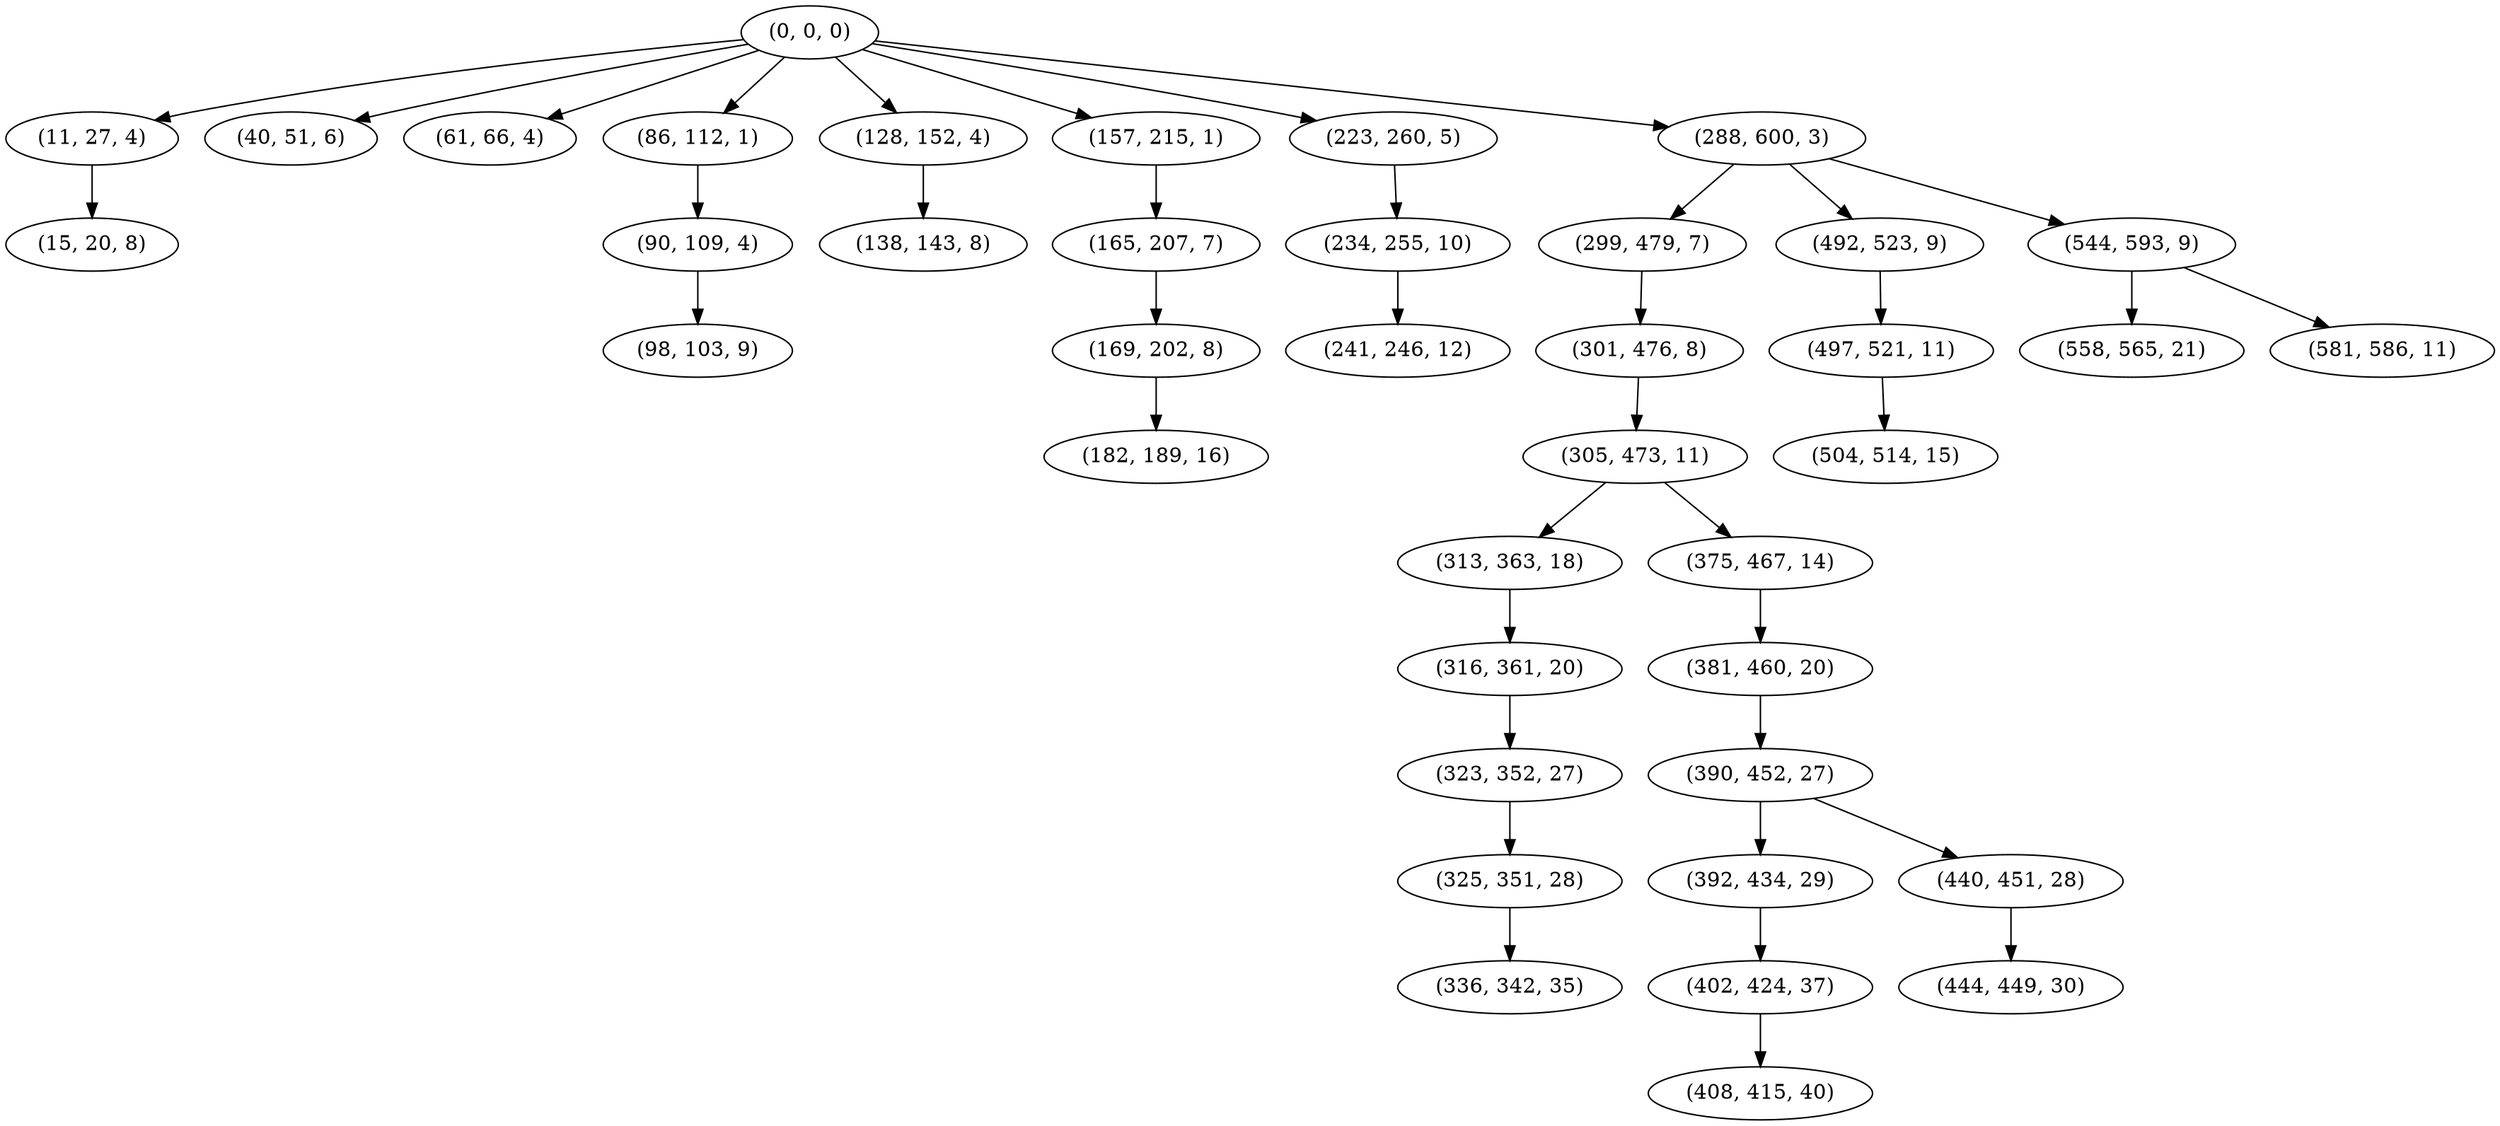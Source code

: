 digraph tree {
    "(0, 0, 0)";
    "(11, 27, 4)";
    "(15, 20, 8)";
    "(40, 51, 6)";
    "(61, 66, 4)";
    "(86, 112, 1)";
    "(90, 109, 4)";
    "(98, 103, 9)";
    "(128, 152, 4)";
    "(138, 143, 8)";
    "(157, 215, 1)";
    "(165, 207, 7)";
    "(169, 202, 8)";
    "(182, 189, 16)";
    "(223, 260, 5)";
    "(234, 255, 10)";
    "(241, 246, 12)";
    "(288, 600, 3)";
    "(299, 479, 7)";
    "(301, 476, 8)";
    "(305, 473, 11)";
    "(313, 363, 18)";
    "(316, 361, 20)";
    "(323, 352, 27)";
    "(325, 351, 28)";
    "(336, 342, 35)";
    "(375, 467, 14)";
    "(381, 460, 20)";
    "(390, 452, 27)";
    "(392, 434, 29)";
    "(402, 424, 37)";
    "(408, 415, 40)";
    "(440, 451, 28)";
    "(444, 449, 30)";
    "(492, 523, 9)";
    "(497, 521, 11)";
    "(504, 514, 15)";
    "(544, 593, 9)";
    "(558, 565, 21)";
    "(581, 586, 11)";
    "(0, 0, 0)" -> "(11, 27, 4)";
    "(0, 0, 0)" -> "(40, 51, 6)";
    "(0, 0, 0)" -> "(61, 66, 4)";
    "(0, 0, 0)" -> "(86, 112, 1)";
    "(0, 0, 0)" -> "(128, 152, 4)";
    "(0, 0, 0)" -> "(157, 215, 1)";
    "(0, 0, 0)" -> "(223, 260, 5)";
    "(0, 0, 0)" -> "(288, 600, 3)";
    "(11, 27, 4)" -> "(15, 20, 8)";
    "(86, 112, 1)" -> "(90, 109, 4)";
    "(90, 109, 4)" -> "(98, 103, 9)";
    "(128, 152, 4)" -> "(138, 143, 8)";
    "(157, 215, 1)" -> "(165, 207, 7)";
    "(165, 207, 7)" -> "(169, 202, 8)";
    "(169, 202, 8)" -> "(182, 189, 16)";
    "(223, 260, 5)" -> "(234, 255, 10)";
    "(234, 255, 10)" -> "(241, 246, 12)";
    "(288, 600, 3)" -> "(299, 479, 7)";
    "(288, 600, 3)" -> "(492, 523, 9)";
    "(288, 600, 3)" -> "(544, 593, 9)";
    "(299, 479, 7)" -> "(301, 476, 8)";
    "(301, 476, 8)" -> "(305, 473, 11)";
    "(305, 473, 11)" -> "(313, 363, 18)";
    "(305, 473, 11)" -> "(375, 467, 14)";
    "(313, 363, 18)" -> "(316, 361, 20)";
    "(316, 361, 20)" -> "(323, 352, 27)";
    "(323, 352, 27)" -> "(325, 351, 28)";
    "(325, 351, 28)" -> "(336, 342, 35)";
    "(375, 467, 14)" -> "(381, 460, 20)";
    "(381, 460, 20)" -> "(390, 452, 27)";
    "(390, 452, 27)" -> "(392, 434, 29)";
    "(390, 452, 27)" -> "(440, 451, 28)";
    "(392, 434, 29)" -> "(402, 424, 37)";
    "(402, 424, 37)" -> "(408, 415, 40)";
    "(440, 451, 28)" -> "(444, 449, 30)";
    "(492, 523, 9)" -> "(497, 521, 11)";
    "(497, 521, 11)" -> "(504, 514, 15)";
    "(544, 593, 9)" -> "(558, 565, 21)";
    "(544, 593, 9)" -> "(581, 586, 11)";
}
